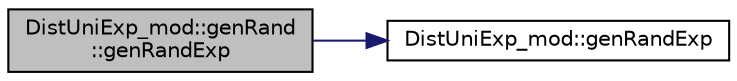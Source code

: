 digraph "DistUniExp_mod::genRand::genRandExp"
{
 // LATEX_PDF_SIZE
  edge [fontname="Helvetica",fontsize="10",labelfontname="Helvetica",labelfontsize="10"];
  node [fontname="Helvetica",fontsize="10",shape=record];
  rankdir="LR";
  Node1 [label="DistUniExp_mod::genRand\l::genRandExp",height=0.2,width=0.4,color="black", fillcolor="grey75", style="filled", fontcolor="black",tooltip="Return a random Exponential-distributed value whose inverse mean is given as input."];
  Node1 -> Node2 [color="midnightblue",fontsize="10",style="solid",fontname="Helvetica"];
  Node2 [label="DistUniExp_mod::genRandExp",height=0.2,width=0.4,color="black", fillcolor="white", style="filled",URL="$namespaceDistUniExp__mod.html#ac4e1119ef5b7964a1b949bdcfb0b206a",tooltip="Return a random Exponential-distributed value whose inverse mean is given as input."];
}
